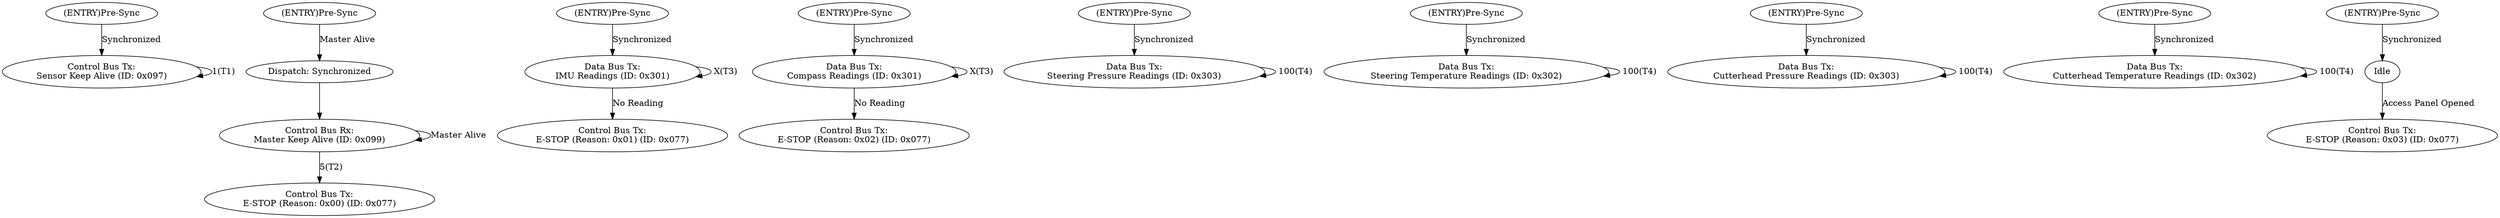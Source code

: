 digraph SensorMgt{
   // Keep Alive Transmission FSM
   S01 [label="(ENTRY)Pre-Sync"];
   S00 [label="Control Bus Tx:\nSensor Keep Alive (ID: 0x097)"];

   S01 -> S00 [label="Synchronized"];
   S00 -> S00 [label="1(T1)"];


   // Keep Alive Reception FSM
   S10 [label="(ENTRY)Pre-Sync"];
   S11 [label="Dispatch: Synchronized"];
   S12 [label="Control Bus Rx:\nMaster Keep Alive (ID: 0x099)"];
   S13 [label="Control Bus Tx:\nE-STOP (Reason: 0x00) (ID: 0x077)"];

   S10 -> S11 [label="Master Alive"];
   S11 -> S12 [label=" "];
   S12 -> S12 [label="Master Alive"];
   S12 -> S13 [label="5(T2)"];


   // Navigation IMU Readings FSM
   S20 [label="(ENTRY)Pre-Sync"];
   S21 [label="Data Bus Tx:\nIMU Readings (ID: 0x301)"];
   S22 [label="Control Bus Tx:\nE-STOP (Reason: 0x01) (ID: 0x077)"];

   S20 -> S21 [label="Synchronized"];
   S21 -> S21 [label=" X(T3)"];
   S21 -> S22 [label="No Reading"];


   // Navigation Compass Readings FSM
   S30 [label="(ENTRY)Pre-Sync"];
   S31 [label="Data Bus Tx:\nCompass Readings (ID: 0x301)"];
   S32 [label="Control Bus Tx:\nE-STOP (Reason: 0x02) (ID: 0x077)"];

   S30 -> S31 [label="Synchronized"];
   S31 -> S31 [label=" X(T3)"];
   S31 -> S32 [label="No Reading"];


   // Steering Pressure Readings FSM
   S40 [label="(ENTRY)Pre-Sync"];
   S41 [label="Data Bus Tx:\nSteering Pressure Readings (ID: 0x303)"];

   S40 -> S41 [label="Synchronized"];
   S41 -> S41 [label=" 100(T4)"];


	// Steering Temperature Readings FSM
   S50 [label="(ENTRY)Pre-Sync"];
   S51 [label="Data Bus Tx:\nSteering Temperature Readings (ID: 0x302)"];

   S50 -> S51 [label="Synchronized"];
   S51 -> S51 [label=" 100(T4)"];


	// Cutterhead Pressure Readings FSM
   S60 [label="(ENTRY)Pre-Sync"];
   S61 [label="Data Bus Tx:\nCutterhead Pressure Readings (ID: 0x303)"];

   S60 -> S61 [label="Synchronized"];
   S61 -> S61 [label=" 100(T4)"];


	// Cutterhead Temperature Readings FSM
   S70 [label="(ENTRY)Pre-Sync"];
   S71 [label="Data Bus Tx:\nCutterhead Temperature Readings (ID: 0x302)"];

   S70 -> S71 [label="Synchronized"];
   S71 -> S71 [label=" 100(T4)"];


   // Drop Bolt FSM
   S80 [label="(ENTRY)Pre-Sync"];
   S81 [label="Idle"];
   S82 [label="Control Bus Tx:\nE-STOP (Reason: 0x03) (ID: 0x077)"];

   S80 -> S81 [label="Synchronized"];
   S81 -> S82 [label="Access Panel Opened"];

}

